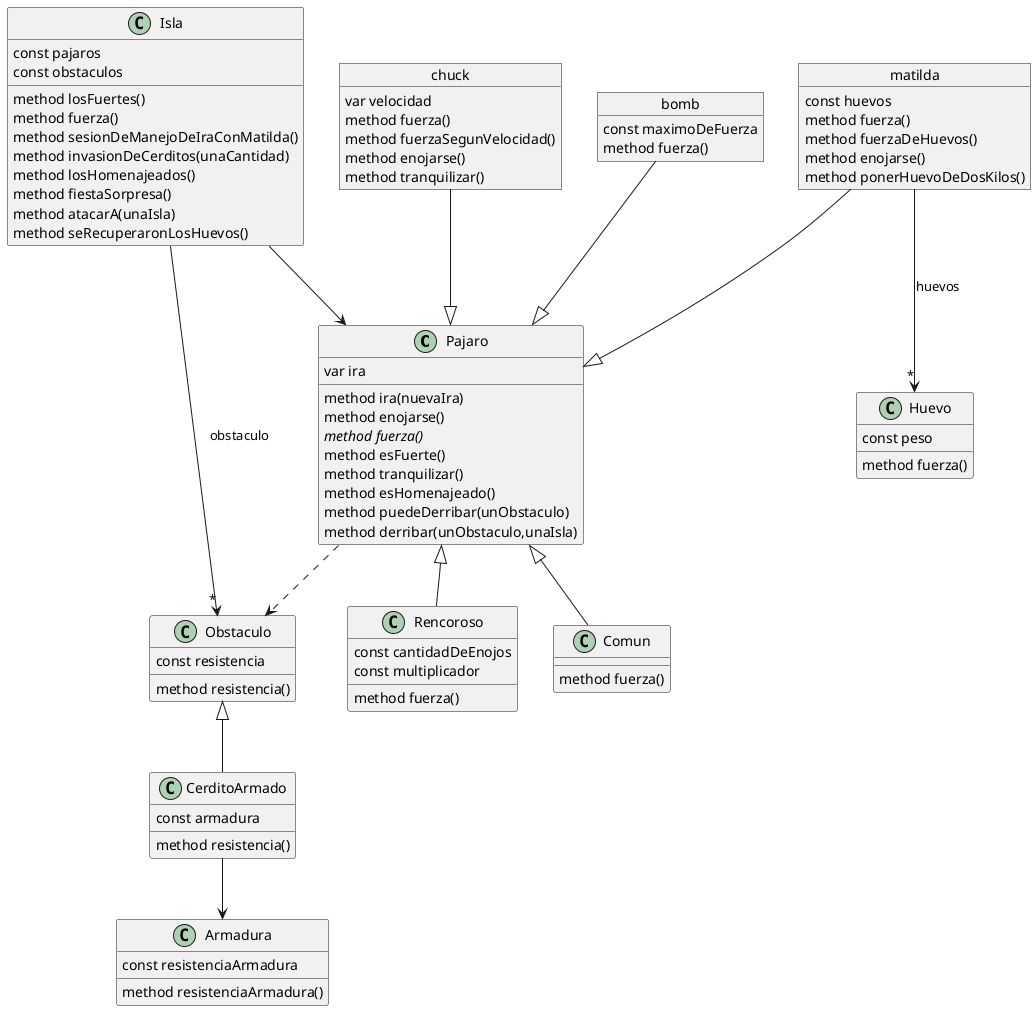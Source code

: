 @startuml angryBird

class Pajaro{
    var ira

    method ira(nuevaIra)
    method enojarse()
    {abstract} method fuerza()
    method esFuerte()
    method tranquilizar()
    method esHomenajeado() 
    method puedeDerribar(unObstaculo)
    method derribar(unObstaculo,unaIsla)
}

class Comun extends Pajaro{
    method fuerza()
}

object bomb{
    const maximoDeFuerza

    method fuerza() 
}

object chuck{
    var velocidad 

    method fuerza()
    method fuerzaSegunVelocidad()
    method enojarse()
    method tranquilizar()
}

class Rencoroso extends Pajaro{
    const cantidadDeEnojos
    const multiplicador

    method fuerza()
}

object matilda{
    const huevos 

    method fuerza() 
    method fuerzaDeHuevos() 
    method enojarse()
    method ponerHuevoDeDosKilos()
}

class Isla{
    const pajaros 
    const obstaculos

    method losFuertes()
    method fuerza()
    method sesionDeManejoDeIraConMatilda()
    method invasionDeCerditos(unaCantidad)
    method losHomenajeados() 
    method fiestaSorpresa()
    method atacarA(unaIsla)
    method seRecuperaronLosHuevos()
}

class Obstaculo{
    const resistencia

    method resistencia()
    
}

class CerditoArmado extends Obstaculo{
    const armadura

    method resistencia()
}


class Armadura{
    const resistenciaArmadura

    method resistenciaArmadura() 
}

class Huevo{
    const peso

    method fuerza()
}

bomb --|> Pajaro
chuck --|> Pajaro
matilda --|> Pajaro
Isla--> Pajaro
CerditoArmado --> Armadura
matilda --> "*" Huevo : huevos
Isla --> "*" Obstaculo : obstaculo
Pajaro ..> Obstaculo
@enduml